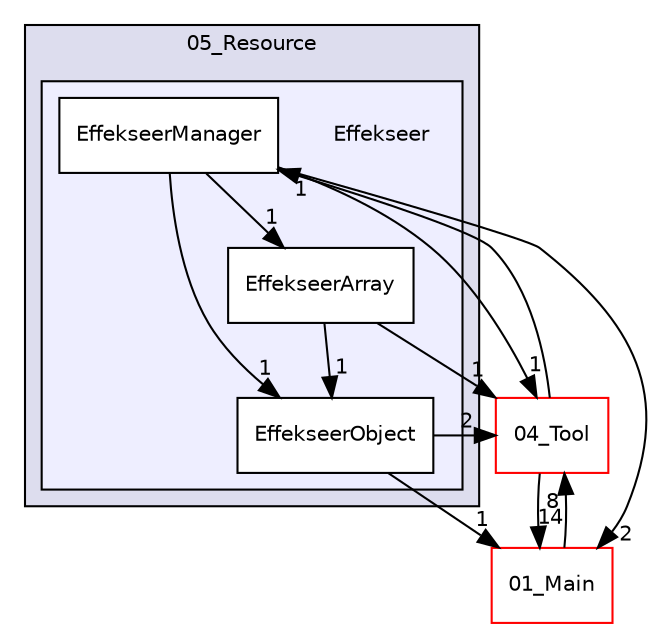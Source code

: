 digraph "C:/HAL/PG関係/03_作成プログラム/03_HAL授業/就職作品/Project/source/05_Resource/Effekseer" {
  compound=true
  node [ fontsize="10", fontname="Helvetica"];
  edge [ labelfontsize="10", labelfontname="Helvetica"];
  subgraph clusterdir_6e58c436369e4a795ef16d3c489c4702 {
    graph [ bgcolor="#ddddee", pencolor="black", label="05_Resource" fontname="Helvetica", fontsize="10", URL="dir_6e58c436369e4a795ef16d3c489c4702.html"]
  subgraph clusterdir_6e77499bbfecef85f448323d33298e28 {
    graph [ bgcolor="#eeeeff", pencolor="black", label="" URL="dir_6e77499bbfecef85f448323d33298e28.html"];
    dir_6e77499bbfecef85f448323d33298e28 [shape=plaintext label="Effekseer"];
    dir_6578ce3bf84b24b7a37e67e29c2c2f7f [shape=box label="EffekseerArray" color="black" fillcolor="white" style="filled" URL="dir_6578ce3bf84b24b7a37e67e29c2c2f7f.html"];
    dir_b0ecb57088cfb40b69f60f9660ecd07b [shape=box label="EffekseerManager" color="black" fillcolor="white" style="filled" URL="dir_b0ecb57088cfb40b69f60f9660ecd07b.html"];
    dir_c5f77e79009d2c4119ecececa3988621 [shape=box label="EffekseerObject" color="black" fillcolor="white" style="filled" URL="dir_c5f77e79009d2c4119ecececa3988621.html"];
  }
  }
  dir_b2ee2f4b37d8460d9f5246ffd8c74e11 [shape=box label="01_Main" fillcolor="white" style="filled" color="red" URL="dir_b2ee2f4b37d8460d9f5246ffd8c74e11.html"];
  dir_48bb4aacea20c6a8378e1408d864b090 [shape=box label="04_Tool" fillcolor="white" style="filled" color="red" URL="dir_48bb4aacea20c6a8378e1408d864b090.html"];
  dir_b0ecb57088cfb40b69f60f9660ecd07b->dir_c5f77e79009d2c4119ecececa3988621 [headlabel="1", labeldistance=1.5 headhref="dir_000161_000162.html"];
  dir_b0ecb57088cfb40b69f60f9660ecd07b->dir_b2ee2f4b37d8460d9f5246ffd8c74e11 [headlabel="2", labeldistance=1.5 headhref="dir_000161_000001.html"];
  dir_b0ecb57088cfb40b69f60f9660ecd07b->dir_6578ce3bf84b24b7a37e67e29c2c2f7f [headlabel="1", labeldistance=1.5 headhref="dir_000161_000160.html"];
  dir_b0ecb57088cfb40b69f60f9660ecd07b->dir_48bb4aacea20c6a8378e1408d864b090 [headlabel="1", labeldistance=1.5 headhref="dir_000161_000080.html"];
  dir_c5f77e79009d2c4119ecececa3988621->dir_b2ee2f4b37d8460d9f5246ffd8c74e11 [headlabel="1", labeldistance=1.5 headhref="dir_000162_000001.html"];
  dir_c5f77e79009d2c4119ecececa3988621->dir_48bb4aacea20c6a8378e1408d864b090 [headlabel="2", labeldistance=1.5 headhref="dir_000162_000080.html"];
  dir_b2ee2f4b37d8460d9f5246ffd8c74e11->dir_48bb4aacea20c6a8378e1408d864b090 [headlabel="8", labeldistance=1.5 headhref="dir_000001_000080.html"];
  dir_6578ce3bf84b24b7a37e67e29c2c2f7f->dir_c5f77e79009d2c4119ecececa3988621 [headlabel="1", labeldistance=1.5 headhref="dir_000160_000162.html"];
  dir_6578ce3bf84b24b7a37e67e29c2c2f7f->dir_48bb4aacea20c6a8378e1408d864b090 [headlabel="1", labeldistance=1.5 headhref="dir_000160_000080.html"];
  dir_48bb4aacea20c6a8378e1408d864b090->dir_b0ecb57088cfb40b69f60f9660ecd07b [headlabel="1", labeldistance=1.5 headhref="dir_000080_000161.html"];
  dir_48bb4aacea20c6a8378e1408d864b090->dir_b2ee2f4b37d8460d9f5246ffd8c74e11 [headlabel="14", labeldistance=1.5 headhref="dir_000080_000001.html"];
}
